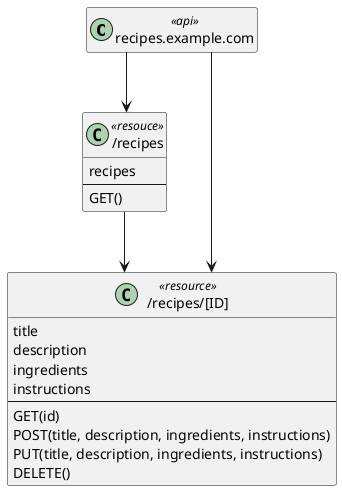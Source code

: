 @startuml
skinparam linetype ortho
hide empty members

class "recipes.example.com" as api <<api>>
class "/recipes" as index <<resouce>> {
    recipes
    --
    GET()
}
class "/recipes/[ID]" as recipe <<resource>> {
    title
    description
    ingredients
    instructions
    --
    GET(id)
    POST(title, description, ingredients, instructions)
    PUT(title, description, ingredients, instructions)
    DELETE()
}

api --> index
api --> recipe
index --> recipe

@enduml
